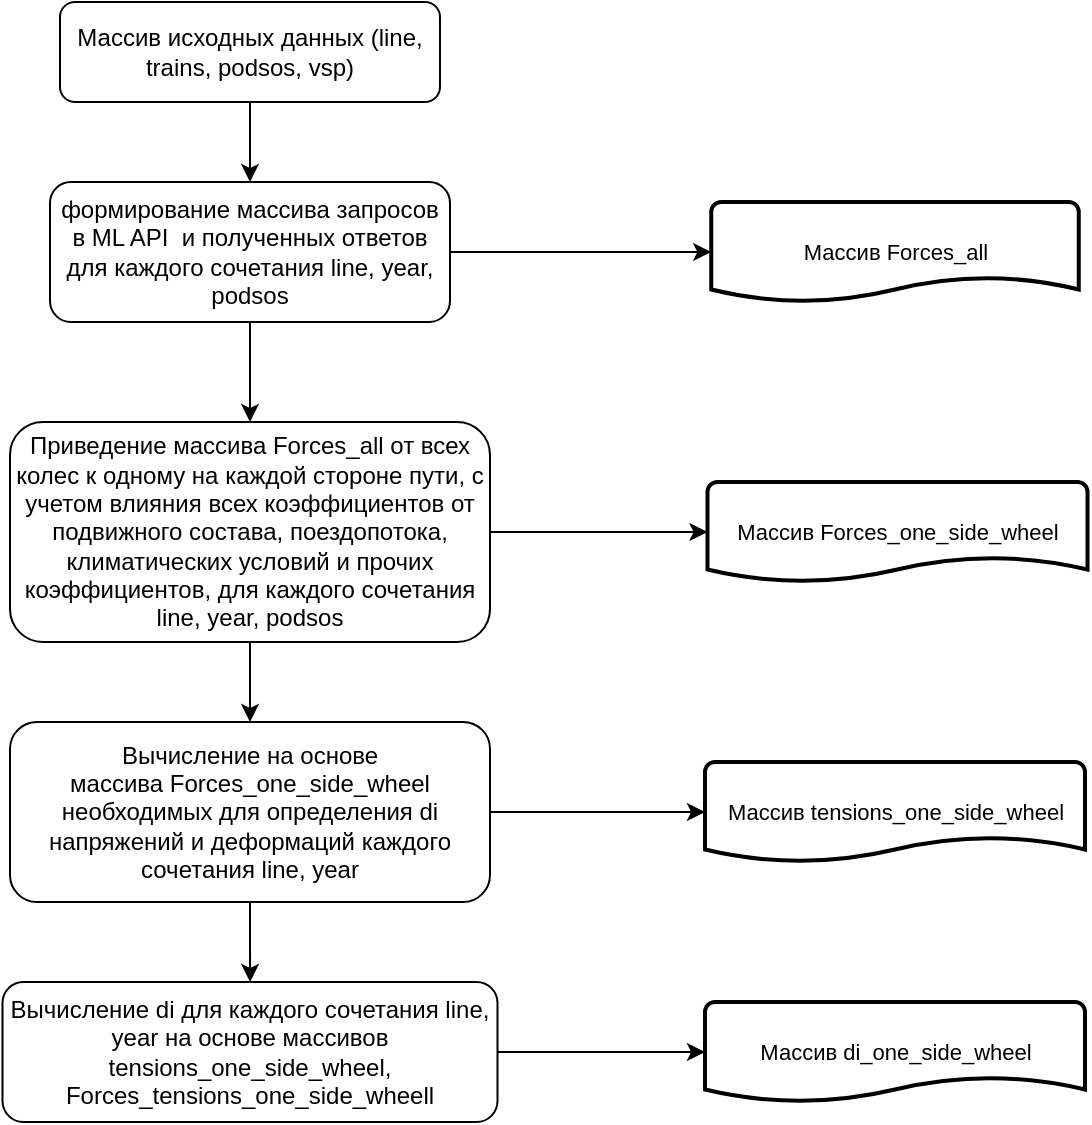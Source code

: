 <mxfile version="21.3.2" type="github">
  <diagram id="C5RBs43oDa-KdzZeNtuy" name="Page-1">
    <mxGraphModel dx="1434" dy="796" grid="1" gridSize="10" guides="1" tooltips="1" connect="1" arrows="1" fold="1" page="1" pageScale="1" pageWidth="827" pageHeight="1169" math="0" shadow="0">
      <root>
        <mxCell id="WIyWlLk6GJQsqaUBKTNV-0" />
        <mxCell id="WIyWlLk6GJQsqaUBKTNV-1" parent="WIyWlLk6GJQsqaUBKTNV-0" />
        <mxCell id="CPEIrPVz57s7VJ4nKZEA-3" value="" style="edgeStyle=orthogonalEdgeStyle;shape=connector;rounded=0;orthogonalLoop=1;jettySize=auto;html=1;labelBackgroundColor=default;strokeColor=default;fontFamily=Helvetica;fontSize=11;fontColor=default;endArrow=classic;" edge="1" parent="WIyWlLk6GJQsqaUBKTNV-1" source="WIyWlLk6GJQsqaUBKTNV-3" target="WIyWlLk6GJQsqaUBKTNV-7">
          <mxGeometry relative="1" as="geometry" />
        </mxCell>
        <mxCell id="WIyWlLk6GJQsqaUBKTNV-3" value="Массив исходных данных (line, trains, podsos, vsp)" style="rounded=1;whiteSpace=wrap;html=1;fontSize=12;glass=0;strokeWidth=1;shadow=0;" parent="WIyWlLk6GJQsqaUBKTNV-1" vertex="1">
          <mxGeometry x="160" y="80" width="190" height="50" as="geometry" />
        </mxCell>
        <mxCell id="CPEIrPVz57s7VJ4nKZEA-18" value="" style="edgeStyle=orthogonalEdgeStyle;shape=connector;rounded=0;orthogonalLoop=1;jettySize=auto;html=1;labelBackgroundColor=default;strokeColor=default;fontFamily=Helvetica;fontSize=11;fontColor=default;endArrow=classic;" edge="1" parent="WIyWlLk6GJQsqaUBKTNV-1" source="WIyWlLk6GJQsqaUBKTNV-7" target="CPEIrPVz57s7VJ4nKZEA-0">
          <mxGeometry relative="1" as="geometry" />
        </mxCell>
        <mxCell id="WIyWlLk6GJQsqaUBKTNV-7" value="формирование массива запросов в ML API&amp;nbsp; и полученных ответов для каждого сочетания line, year, podsos" style="rounded=1;whiteSpace=wrap;html=1;fontSize=12;glass=0;strokeWidth=1;shadow=0;" parent="WIyWlLk6GJQsqaUBKTNV-1" vertex="1">
          <mxGeometry x="155" y="170" width="200" height="70" as="geometry" />
        </mxCell>
        <mxCell id="CPEIrPVz57s7VJ4nKZEA-11" style="edgeStyle=orthogonalEdgeStyle;shape=connector;rounded=0;orthogonalLoop=1;jettySize=auto;html=1;exitX=1;exitY=0.5;exitDx=0;exitDy=0;entryX=0;entryY=0.5;entryDx=0;entryDy=0;entryPerimeter=0;labelBackgroundColor=default;strokeColor=default;fontFamily=Helvetica;fontSize=11;fontColor=default;endArrow=classic;" edge="1" parent="WIyWlLk6GJQsqaUBKTNV-1" source="WIyWlLk6GJQsqaUBKTNV-7" target="CPEIrPVz57s7VJ4nKZEA-6">
          <mxGeometry relative="1" as="geometry">
            <mxPoint x="360" y="195" as="sourcePoint" />
          </mxGeometry>
        </mxCell>
        <mxCell id="CPEIrPVz57s7VJ4nKZEA-12" style="edgeStyle=orthogonalEdgeStyle;shape=connector;rounded=0;orthogonalLoop=1;jettySize=auto;html=1;exitX=1;exitY=0.5;exitDx=0;exitDy=0;entryX=0;entryY=0.5;entryDx=0;entryDy=0;entryPerimeter=0;labelBackgroundColor=default;strokeColor=default;fontFamily=Helvetica;fontSize=11;fontColor=default;endArrow=classic;" edge="1" parent="WIyWlLk6GJQsqaUBKTNV-1" source="CPEIrPVz57s7VJ4nKZEA-0" target="CPEIrPVz57s7VJ4nKZEA-7">
          <mxGeometry relative="1" as="geometry" />
        </mxCell>
        <mxCell id="CPEIrPVz57s7VJ4nKZEA-14" value="" style="edgeStyle=orthogonalEdgeStyle;shape=connector;rounded=0;orthogonalLoop=1;jettySize=auto;html=1;labelBackgroundColor=default;strokeColor=default;fontFamily=Helvetica;fontSize=11;fontColor=default;endArrow=classic;" edge="1" parent="WIyWlLk6GJQsqaUBKTNV-1" source="CPEIrPVz57s7VJ4nKZEA-0" target="CPEIrPVz57s7VJ4nKZEA-9">
          <mxGeometry relative="1" as="geometry" />
        </mxCell>
        <mxCell id="CPEIrPVz57s7VJ4nKZEA-0" value="Приведение массива&amp;nbsp;Forces_all от&amp;nbsp;всех колес к одному на каждой стороне пути, с учетом влияния всех коэффициентов от подвижного состава, поездопотока, климатических условий и прочих коэффициентов, для каждого сочетания line, year, podsos" style="rounded=1;whiteSpace=wrap;html=1;" vertex="1" parent="WIyWlLk6GJQsqaUBKTNV-1">
          <mxGeometry x="135" y="290" width="240" height="110" as="geometry" />
        </mxCell>
        <mxCell id="CPEIrPVz57s7VJ4nKZEA-17" value="" style="edgeStyle=orthogonalEdgeStyle;shape=connector;rounded=0;orthogonalLoop=1;jettySize=auto;html=1;labelBackgroundColor=default;strokeColor=default;fontFamily=Helvetica;fontSize=11;fontColor=default;endArrow=classic;" edge="1" parent="WIyWlLk6GJQsqaUBKTNV-1" source="CPEIrPVz57s7VJ4nKZEA-5" target="CPEIrPVz57s7VJ4nKZEA-8">
          <mxGeometry relative="1" as="geometry" />
        </mxCell>
        <mxCell id="CPEIrPVz57s7VJ4nKZEA-5" value="Вычисление di для каждого сочетания line, year на основе массивов tensions_one_side_wheel,&lt;br&gt;Forces_tensions_one_side_wheell" style="rounded=1;whiteSpace=wrap;html=1;" vertex="1" parent="WIyWlLk6GJQsqaUBKTNV-1">
          <mxGeometry x="131.25" y="570" width="247.5" height="70" as="geometry" />
        </mxCell>
        <mxCell id="CPEIrPVz57s7VJ4nKZEA-6" value="Массив Forces_all" style="strokeWidth=2;html=1;shape=mxgraph.flowchart.document2;whiteSpace=wrap;size=0.25;fontFamily=Helvetica;fontSize=11;fontColor=default;" vertex="1" parent="WIyWlLk6GJQsqaUBKTNV-1">
          <mxGeometry x="485.63" y="180" width="183.75" height="50" as="geometry" />
        </mxCell>
        <mxCell id="CPEIrPVz57s7VJ4nKZEA-7" value="Массив Forces_one_side_wheel" style="strokeWidth=2;html=1;shape=mxgraph.flowchart.document2;whiteSpace=wrap;size=0.25;fontFamily=Helvetica;fontSize=11;fontColor=default;" vertex="1" parent="WIyWlLk6GJQsqaUBKTNV-1">
          <mxGeometry x="483.75" y="320" width="190" height="50" as="geometry" />
        </mxCell>
        <mxCell id="CPEIrPVz57s7VJ4nKZEA-8" value="Массив di_one_side_wheel" style="strokeWidth=2;html=1;shape=mxgraph.flowchart.document2;whiteSpace=wrap;size=0.25;fontFamily=Helvetica;fontSize=11;fontColor=default;" vertex="1" parent="WIyWlLk6GJQsqaUBKTNV-1">
          <mxGeometry x="482.5" y="580" width="190" height="50" as="geometry" />
        </mxCell>
        <mxCell id="CPEIrPVz57s7VJ4nKZEA-15" value="" style="edgeStyle=orthogonalEdgeStyle;shape=connector;rounded=0;orthogonalLoop=1;jettySize=auto;html=1;labelBackgroundColor=default;strokeColor=default;fontFamily=Helvetica;fontSize=11;fontColor=default;endArrow=classic;" edge="1" parent="WIyWlLk6GJQsqaUBKTNV-1" source="CPEIrPVz57s7VJ4nKZEA-9" target="CPEIrPVz57s7VJ4nKZEA-5">
          <mxGeometry relative="1" as="geometry" />
        </mxCell>
        <mxCell id="CPEIrPVz57s7VJ4nKZEA-16" value="" style="edgeStyle=orthogonalEdgeStyle;shape=connector;rounded=0;orthogonalLoop=1;jettySize=auto;html=1;labelBackgroundColor=default;strokeColor=default;fontFamily=Helvetica;fontSize=11;fontColor=default;endArrow=classic;" edge="1" parent="WIyWlLk6GJQsqaUBKTNV-1" source="CPEIrPVz57s7VJ4nKZEA-9" target="CPEIrPVz57s7VJ4nKZEA-10">
          <mxGeometry relative="1" as="geometry" />
        </mxCell>
        <mxCell id="CPEIrPVz57s7VJ4nKZEA-9" value="Вычисление на основе массива&amp;nbsp;Forces_one_side_wheel&lt;br&gt;&amp;nbsp;необходимых для&amp;nbsp;определения di&amp;nbsp;&lt;br&gt;напряжений и деформаций&amp;nbsp;каждого сочетания line, year" style="rounded=1;whiteSpace=wrap;html=1;" vertex="1" parent="WIyWlLk6GJQsqaUBKTNV-1">
          <mxGeometry x="135" y="440" width="240" height="90" as="geometry" />
        </mxCell>
        <mxCell id="CPEIrPVz57s7VJ4nKZEA-10" value="Массив tensions_one_side_wheel" style="strokeWidth=2;html=1;shape=mxgraph.flowchart.document2;whiteSpace=wrap;size=0.25;fontFamily=Helvetica;fontSize=11;fontColor=default;" vertex="1" parent="WIyWlLk6GJQsqaUBKTNV-1">
          <mxGeometry x="482.5" y="460" width="190" height="50" as="geometry" />
        </mxCell>
      </root>
    </mxGraphModel>
  </diagram>
</mxfile>
